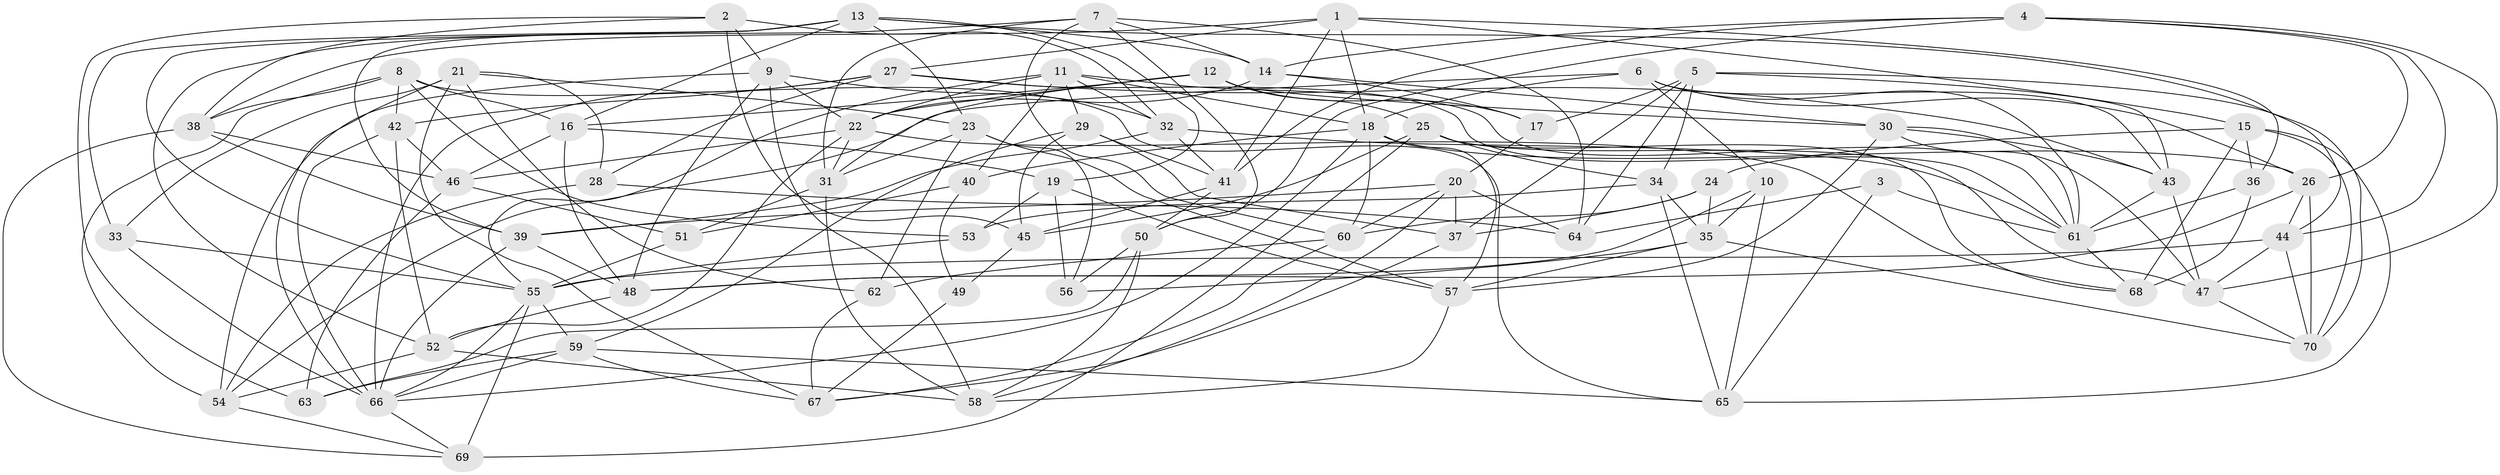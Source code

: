 // original degree distribution, {4: 1.0}
// Generated by graph-tools (version 1.1) at 2025/02/03/09/25 03:02:59]
// undirected, 70 vertices, 198 edges
graph export_dot {
graph [start="1"]
  node [color=gray90,style=filled];
  1;
  2;
  3;
  4;
  5;
  6;
  7;
  8;
  9;
  10;
  11;
  12;
  13;
  14;
  15;
  16;
  17;
  18;
  19;
  20;
  21;
  22;
  23;
  24;
  25;
  26;
  27;
  28;
  29;
  30;
  31;
  32;
  33;
  34;
  35;
  36;
  37;
  38;
  39;
  40;
  41;
  42;
  43;
  44;
  45;
  46;
  47;
  48;
  49;
  50;
  51;
  52;
  53;
  54;
  55;
  56;
  57;
  58;
  59;
  60;
  61;
  62;
  63;
  64;
  65;
  66;
  67;
  68;
  69;
  70;
  1 -- 15 [weight=1.0];
  1 -- 18 [weight=1.0];
  1 -- 27 [weight=1.0];
  1 -- 36 [weight=1.0];
  1 -- 38 [weight=1.0];
  1 -- 41 [weight=1.0];
  2 -- 9 [weight=1.0];
  2 -- 32 [weight=1.0];
  2 -- 38 [weight=1.0];
  2 -- 45 [weight=2.0];
  2 -- 63 [weight=1.0];
  3 -- 61 [weight=1.0];
  3 -- 64 [weight=2.0];
  3 -- 65 [weight=1.0];
  4 -- 14 [weight=1.0];
  4 -- 26 [weight=1.0];
  4 -- 41 [weight=1.0];
  4 -- 44 [weight=1.0];
  4 -- 47 [weight=1.0];
  4 -- 50 [weight=1.0];
  5 -- 17 [weight=1.0];
  5 -- 34 [weight=1.0];
  5 -- 37 [weight=1.0];
  5 -- 43 [weight=1.0];
  5 -- 64 [weight=1.0];
  5 -- 70 [weight=1.0];
  6 -- 10 [weight=1.0];
  6 -- 18 [weight=1.0];
  6 -- 26 [weight=1.0];
  6 -- 43 [weight=1.0];
  6 -- 54 [weight=1.0];
  6 -- 61 [weight=1.0];
  7 -- 14 [weight=1.0];
  7 -- 31 [weight=1.0];
  7 -- 50 [weight=1.0];
  7 -- 52 [weight=1.0];
  7 -- 60 [weight=1.0];
  7 -- 64 [weight=1.0];
  8 -- 16 [weight=1.0];
  8 -- 38 [weight=1.0];
  8 -- 42 [weight=1.0];
  8 -- 53 [weight=1.0];
  8 -- 54 [weight=1.0];
  8 -- 65 [weight=1.0];
  9 -- 22 [weight=1.0];
  9 -- 32 [weight=1.0];
  9 -- 48 [weight=1.0];
  9 -- 54 [weight=1.0];
  9 -- 58 [weight=1.0];
  10 -- 35 [weight=1.0];
  10 -- 48 [weight=1.0];
  10 -- 65 [weight=1.0];
  11 -- 18 [weight=1.0];
  11 -- 22 [weight=1.0];
  11 -- 29 [weight=1.0];
  11 -- 32 [weight=1.0];
  11 -- 40 [weight=2.0];
  11 -- 55 [weight=1.0];
  11 -- 61 [weight=1.0];
  12 -- 16 [weight=1.0];
  12 -- 17 [weight=1.0];
  12 -- 22 [weight=1.0];
  12 -- 25 [weight=1.0];
  12 -- 30 [weight=1.0];
  12 -- 31 [weight=1.0];
  13 -- 14 [weight=1.0];
  13 -- 16 [weight=1.0];
  13 -- 19 [weight=1.0];
  13 -- 23 [weight=1.0];
  13 -- 33 [weight=1.0];
  13 -- 39 [weight=1.0];
  13 -- 44 [weight=1.0];
  13 -- 55 [weight=1.0];
  14 -- 17 [weight=1.0];
  14 -- 22 [weight=1.0];
  14 -- 30 [weight=1.0];
  15 -- 24 [weight=1.0];
  15 -- 36 [weight=1.0];
  15 -- 65 [weight=1.0];
  15 -- 68 [weight=1.0];
  15 -- 70 [weight=1.0];
  16 -- 19 [weight=1.0];
  16 -- 46 [weight=1.0];
  16 -- 48 [weight=1.0];
  17 -- 20 [weight=1.0];
  18 -- 26 [weight=1.0];
  18 -- 40 [weight=1.0];
  18 -- 57 [weight=1.0];
  18 -- 60 [weight=1.0];
  18 -- 66 [weight=1.0];
  19 -- 53 [weight=2.0];
  19 -- 56 [weight=1.0];
  19 -- 57 [weight=1.0];
  20 -- 37 [weight=1.0];
  20 -- 39 [weight=1.0];
  20 -- 58 [weight=1.0];
  20 -- 60 [weight=1.0];
  20 -- 64 [weight=1.0];
  21 -- 23 [weight=1.0];
  21 -- 28 [weight=1.0];
  21 -- 33 [weight=1.0];
  21 -- 62 [weight=1.0];
  21 -- 66 [weight=1.0];
  21 -- 67 [weight=1.0];
  22 -- 31 [weight=1.0];
  22 -- 46 [weight=1.0];
  22 -- 52 [weight=1.0];
  22 -- 68 [weight=1.0];
  23 -- 31 [weight=1.0];
  23 -- 56 [weight=1.0];
  23 -- 57 [weight=1.0];
  23 -- 62 [weight=1.0];
  24 -- 35 [weight=1.0];
  24 -- 37 [weight=1.0];
  24 -- 60 [weight=1.0];
  25 -- 34 [weight=1.0];
  25 -- 45 [weight=1.0];
  25 -- 47 [weight=1.0];
  25 -- 68 [weight=1.0];
  25 -- 69 [weight=1.0];
  26 -- 44 [weight=1.0];
  26 -- 48 [weight=1.0];
  26 -- 70 [weight=1.0];
  27 -- 28 [weight=1.0];
  27 -- 42 [weight=1.0];
  27 -- 43 [weight=1.0];
  27 -- 61 [weight=1.0];
  27 -- 66 [weight=1.0];
  28 -- 54 [weight=1.0];
  28 -- 64 [weight=1.0];
  29 -- 37 [weight=2.0];
  29 -- 41 [weight=1.0];
  29 -- 45 [weight=1.0];
  29 -- 59 [weight=1.0];
  30 -- 43 [weight=1.0];
  30 -- 47 [weight=1.0];
  30 -- 57 [weight=1.0];
  30 -- 61 [weight=1.0];
  31 -- 51 [weight=1.0];
  31 -- 58 [weight=1.0];
  32 -- 39 [weight=1.0];
  32 -- 41 [weight=1.0];
  32 -- 61 [weight=1.0];
  33 -- 55 [weight=1.0];
  33 -- 66 [weight=1.0];
  34 -- 35 [weight=1.0];
  34 -- 53 [weight=2.0];
  34 -- 65 [weight=1.0];
  35 -- 56 [weight=1.0];
  35 -- 57 [weight=1.0];
  35 -- 70 [weight=1.0];
  36 -- 61 [weight=2.0];
  36 -- 68 [weight=2.0];
  37 -- 67 [weight=1.0];
  38 -- 39 [weight=1.0];
  38 -- 46 [weight=1.0];
  38 -- 69 [weight=1.0];
  39 -- 48 [weight=1.0];
  39 -- 66 [weight=1.0];
  40 -- 49 [weight=2.0];
  40 -- 51 [weight=1.0];
  41 -- 45 [weight=1.0];
  41 -- 50 [weight=1.0];
  42 -- 46 [weight=1.0];
  42 -- 52 [weight=1.0];
  42 -- 66 [weight=2.0];
  43 -- 47 [weight=1.0];
  43 -- 61 [weight=1.0];
  44 -- 47 [weight=1.0];
  44 -- 55 [weight=1.0];
  44 -- 70 [weight=1.0];
  45 -- 49 [weight=1.0];
  46 -- 51 [weight=1.0];
  46 -- 63 [weight=1.0];
  47 -- 70 [weight=1.0];
  48 -- 52 [weight=1.0];
  49 -- 67 [weight=1.0];
  50 -- 56 [weight=1.0];
  50 -- 58 [weight=1.0];
  50 -- 63 [weight=1.0];
  51 -- 55 [weight=1.0];
  52 -- 54 [weight=1.0];
  52 -- 58 [weight=1.0];
  53 -- 55 [weight=1.0];
  54 -- 69 [weight=1.0];
  55 -- 59 [weight=1.0];
  55 -- 66 [weight=1.0];
  55 -- 69 [weight=2.0];
  57 -- 58 [weight=1.0];
  59 -- 63 [weight=1.0];
  59 -- 65 [weight=1.0];
  59 -- 66 [weight=1.0];
  59 -- 67 [weight=1.0];
  60 -- 62 [weight=1.0];
  60 -- 67 [weight=1.0];
  61 -- 68 [weight=1.0];
  62 -- 67 [weight=1.0];
  66 -- 69 [weight=1.0];
}
